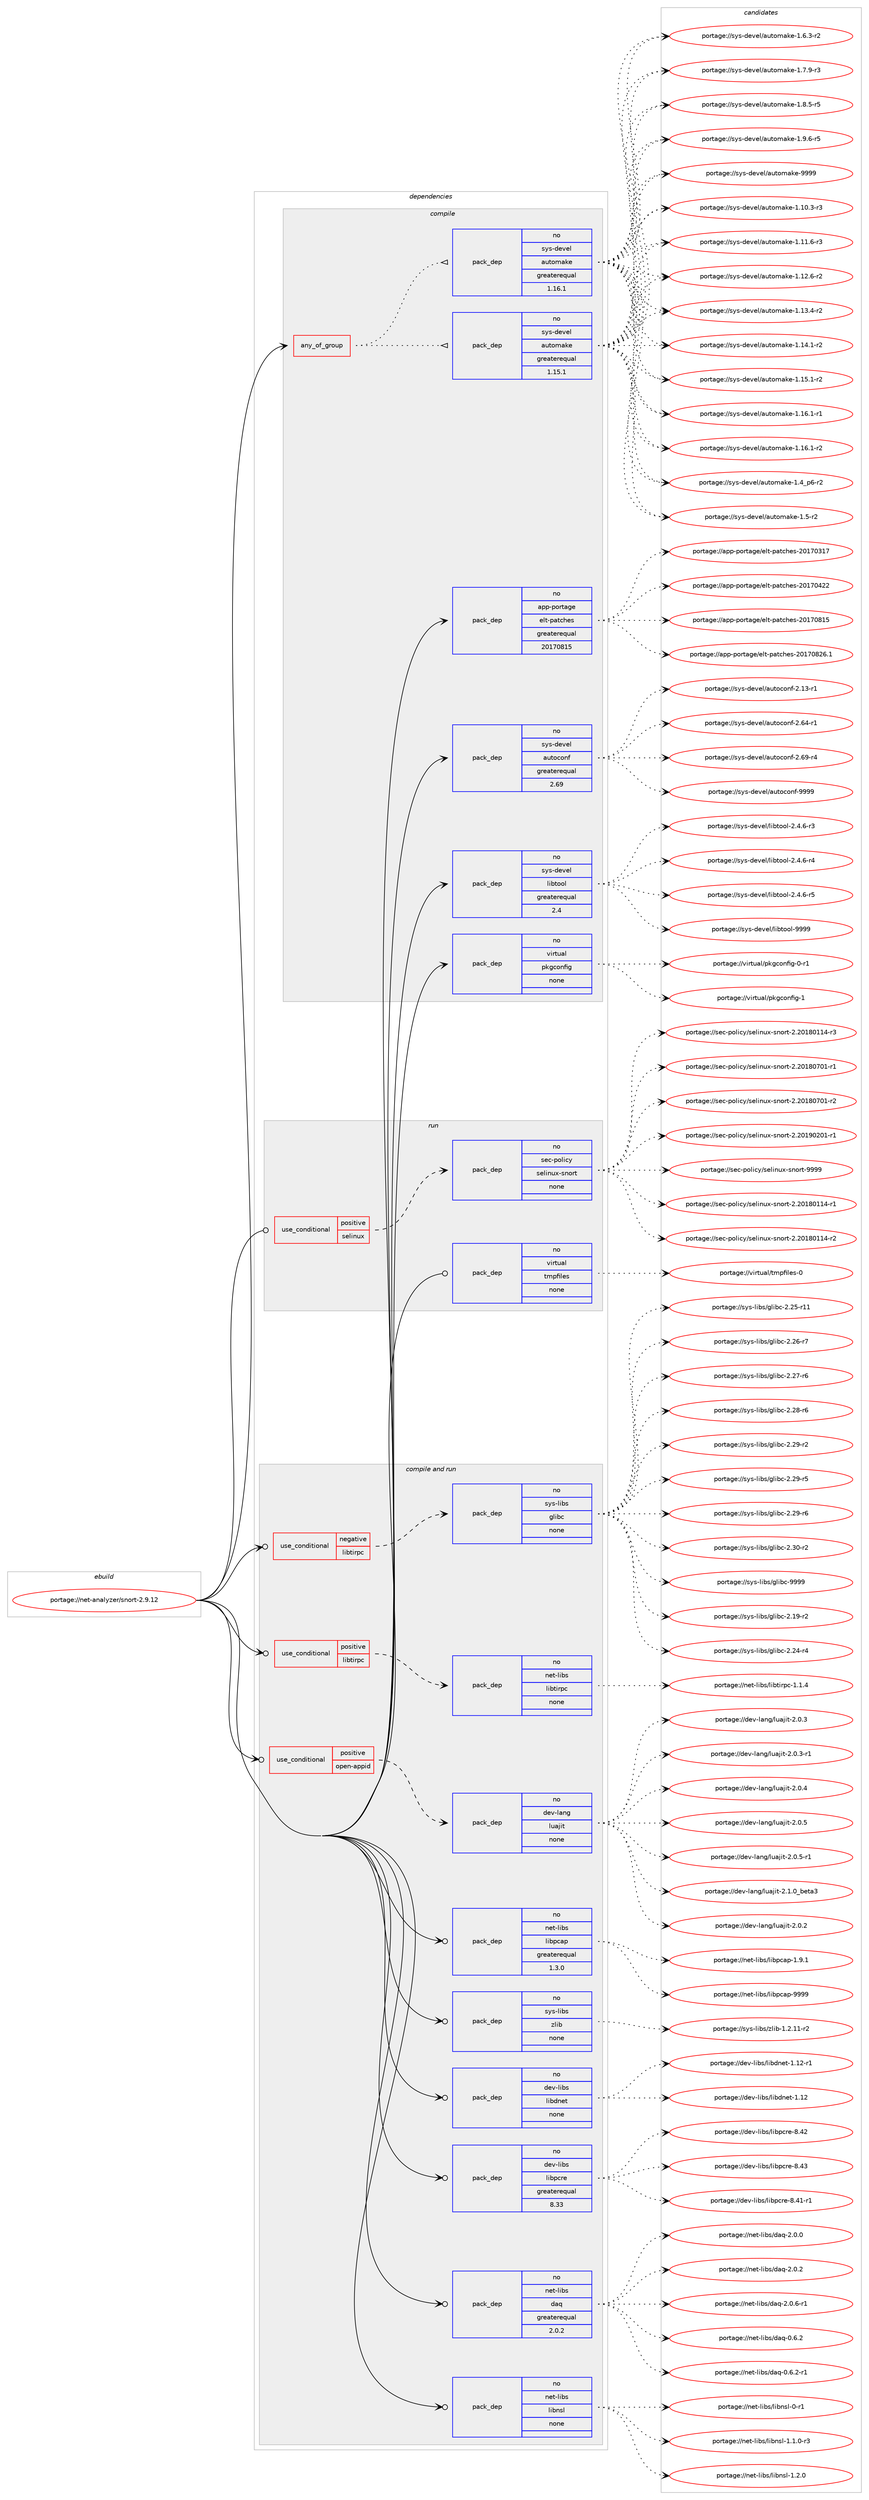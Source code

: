 digraph prolog {

# *************
# Graph options
# *************

newrank=true;
concentrate=true;
compound=true;
graph [rankdir=LR,fontname=Helvetica,fontsize=10,ranksep=1.5];#, ranksep=2.5, nodesep=0.2];
edge  [arrowhead=vee];
node  [fontname=Helvetica,fontsize=10];

# **********
# The ebuild
# **********

subgraph cluster_leftcol {
color=gray;
rank=same;
label=<<i>ebuild</i>>;
id [label="portage://net-analyzer/snort-2.9.12", color=red, width=4, href="../net-analyzer/snort-2.9.12.svg"];
}

# ****************
# The dependencies
# ****************

subgraph cluster_midcol {
color=gray;
label=<<i>dependencies</i>>;
subgraph cluster_compile {
fillcolor="#eeeeee";
style=filled;
label=<<i>compile</i>>;
subgraph any5606 {
dependency348849 [label=<<TABLE BORDER="0" CELLBORDER="1" CELLSPACING="0" CELLPADDING="4"><TR><TD CELLPADDING="10">any_of_group</TD></TR></TABLE>>, shape=none, color=red];subgraph pack256156 {
dependency348850 [label=<<TABLE BORDER="0" CELLBORDER="1" CELLSPACING="0" CELLPADDING="4" WIDTH="220"><TR><TD ROWSPAN="6" CELLPADDING="30">pack_dep</TD></TR><TR><TD WIDTH="110">no</TD></TR><TR><TD>sys-devel</TD></TR><TR><TD>automake</TD></TR><TR><TD>greaterequal</TD></TR><TR><TD>1.16.1</TD></TR></TABLE>>, shape=none, color=blue];
}
dependency348849:e -> dependency348850:w [weight=20,style="dotted",arrowhead="oinv"];
subgraph pack256157 {
dependency348851 [label=<<TABLE BORDER="0" CELLBORDER="1" CELLSPACING="0" CELLPADDING="4" WIDTH="220"><TR><TD ROWSPAN="6" CELLPADDING="30">pack_dep</TD></TR><TR><TD WIDTH="110">no</TD></TR><TR><TD>sys-devel</TD></TR><TR><TD>automake</TD></TR><TR><TD>greaterequal</TD></TR><TR><TD>1.15.1</TD></TR></TABLE>>, shape=none, color=blue];
}
dependency348849:e -> dependency348851:w [weight=20,style="dotted",arrowhead="oinv"];
}
id:e -> dependency348849:w [weight=20,style="solid",arrowhead="vee"];
subgraph pack256158 {
dependency348852 [label=<<TABLE BORDER="0" CELLBORDER="1" CELLSPACING="0" CELLPADDING="4" WIDTH="220"><TR><TD ROWSPAN="6" CELLPADDING="30">pack_dep</TD></TR><TR><TD WIDTH="110">no</TD></TR><TR><TD>app-portage</TD></TR><TR><TD>elt-patches</TD></TR><TR><TD>greaterequal</TD></TR><TR><TD>20170815</TD></TR></TABLE>>, shape=none, color=blue];
}
id:e -> dependency348852:w [weight=20,style="solid",arrowhead="vee"];
subgraph pack256159 {
dependency348853 [label=<<TABLE BORDER="0" CELLBORDER="1" CELLSPACING="0" CELLPADDING="4" WIDTH="220"><TR><TD ROWSPAN="6" CELLPADDING="30">pack_dep</TD></TR><TR><TD WIDTH="110">no</TD></TR><TR><TD>sys-devel</TD></TR><TR><TD>autoconf</TD></TR><TR><TD>greaterequal</TD></TR><TR><TD>2.69</TD></TR></TABLE>>, shape=none, color=blue];
}
id:e -> dependency348853:w [weight=20,style="solid",arrowhead="vee"];
subgraph pack256160 {
dependency348854 [label=<<TABLE BORDER="0" CELLBORDER="1" CELLSPACING="0" CELLPADDING="4" WIDTH="220"><TR><TD ROWSPAN="6" CELLPADDING="30">pack_dep</TD></TR><TR><TD WIDTH="110">no</TD></TR><TR><TD>sys-devel</TD></TR><TR><TD>libtool</TD></TR><TR><TD>greaterequal</TD></TR><TR><TD>2.4</TD></TR></TABLE>>, shape=none, color=blue];
}
id:e -> dependency348854:w [weight=20,style="solid",arrowhead="vee"];
subgraph pack256161 {
dependency348855 [label=<<TABLE BORDER="0" CELLBORDER="1" CELLSPACING="0" CELLPADDING="4" WIDTH="220"><TR><TD ROWSPAN="6" CELLPADDING="30">pack_dep</TD></TR><TR><TD WIDTH="110">no</TD></TR><TR><TD>virtual</TD></TR><TR><TD>pkgconfig</TD></TR><TR><TD>none</TD></TR><TR><TD></TD></TR></TABLE>>, shape=none, color=blue];
}
id:e -> dependency348855:w [weight=20,style="solid",arrowhead="vee"];
}
subgraph cluster_compileandrun {
fillcolor="#eeeeee";
style=filled;
label=<<i>compile and run</i>>;
subgraph cond86942 {
dependency348856 [label=<<TABLE BORDER="0" CELLBORDER="1" CELLSPACING="0" CELLPADDING="4"><TR><TD ROWSPAN="3" CELLPADDING="10">use_conditional</TD></TR><TR><TD>negative</TD></TR><TR><TD>libtirpc</TD></TR></TABLE>>, shape=none, color=red];
subgraph pack256162 {
dependency348857 [label=<<TABLE BORDER="0" CELLBORDER="1" CELLSPACING="0" CELLPADDING="4" WIDTH="220"><TR><TD ROWSPAN="6" CELLPADDING="30">pack_dep</TD></TR><TR><TD WIDTH="110">no</TD></TR><TR><TD>sys-libs</TD></TR><TR><TD>glibc</TD></TR><TR><TD>none</TD></TR><TR><TD></TD></TR></TABLE>>, shape=none, color=blue];
}
dependency348856:e -> dependency348857:w [weight=20,style="dashed",arrowhead="vee"];
}
id:e -> dependency348856:w [weight=20,style="solid",arrowhead="odotvee"];
subgraph cond86943 {
dependency348858 [label=<<TABLE BORDER="0" CELLBORDER="1" CELLSPACING="0" CELLPADDING="4"><TR><TD ROWSPAN="3" CELLPADDING="10">use_conditional</TD></TR><TR><TD>positive</TD></TR><TR><TD>libtirpc</TD></TR></TABLE>>, shape=none, color=red];
subgraph pack256163 {
dependency348859 [label=<<TABLE BORDER="0" CELLBORDER="1" CELLSPACING="0" CELLPADDING="4" WIDTH="220"><TR><TD ROWSPAN="6" CELLPADDING="30">pack_dep</TD></TR><TR><TD WIDTH="110">no</TD></TR><TR><TD>net-libs</TD></TR><TR><TD>libtirpc</TD></TR><TR><TD>none</TD></TR><TR><TD></TD></TR></TABLE>>, shape=none, color=blue];
}
dependency348858:e -> dependency348859:w [weight=20,style="dashed",arrowhead="vee"];
}
id:e -> dependency348858:w [weight=20,style="solid",arrowhead="odotvee"];
subgraph cond86944 {
dependency348860 [label=<<TABLE BORDER="0" CELLBORDER="1" CELLSPACING="0" CELLPADDING="4"><TR><TD ROWSPAN="3" CELLPADDING="10">use_conditional</TD></TR><TR><TD>positive</TD></TR><TR><TD>open-appid</TD></TR></TABLE>>, shape=none, color=red];
subgraph pack256164 {
dependency348861 [label=<<TABLE BORDER="0" CELLBORDER="1" CELLSPACING="0" CELLPADDING="4" WIDTH="220"><TR><TD ROWSPAN="6" CELLPADDING="30">pack_dep</TD></TR><TR><TD WIDTH="110">no</TD></TR><TR><TD>dev-lang</TD></TR><TR><TD>luajit</TD></TR><TR><TD>none</TD></TR><TR><TD></TD></TR></TABLE>>, shape=none, color=blue];
}
dependency348860:e -> dependency348861:w [weight=20,style="dashed",arrowhead="vee"];
}
id:e -> dependency348860:w [weight=20,style="solid",arrowhead="odotvee"];
subgraph pack256165 {
dependency348862 [label=<<TABLE BORDER="0" CELLBORDER="1" CELLSPACING="0" CELLPADDING="4" WIDTH="220"><TR><TD ROWSPAN="6" CELLPADDING="30">pack_dep</TD></TR><TR><TD WIDTH="110">no</TD></TR><TR><TD>dev-libs</TD></TR><TR><TD>libdnet</TD></TR><TR><TD>none</TD></TR><TR><TD></TD></TR></TABLE>>, shape=none, color=blue];
}
id:e -> dependency348862:w [weight=20,style="solid",arrowhead="odotvee"];
subgraph pack256166 {
dependency348863 [label=<<TABLE BORDER="0" CELLBORDER="1" CELLSPACING="0" CELLPADDING="4" WIDTH="220"><TR><TD ROWSPAN="6" CELLPADDING="30">pack_dep</TD></TR><TR><TD WIDTH="110">no</TD></TR><TR><TD>dev-libs</TD></TR><TR><TD>libpcre</TD></TR><TR><TD>greaterequal</TD></TR><TR><TD>8.33</TD></TR></TABLE>>, shape=none, color=blue];
}
id:e -> dependency348863:w [weight=20,style="solid",arrowhead="odotvee"];
subgraph pack256167 {
dependency348864 [label=<<TABLE BORDER="0" CELLBORDER="1" CELLSPACING="0" CELLPADDING="4" WIDTH="220"><TR><TD ROWSPAN="6" CELLPADDING="30">pack_dep</TD></TR><TR><TD WIDTH="110">no</TD></TR><TR><TD>net-libs</TD></TR><TR><TD>daq</TD></TR><TR><TD>greaterequal</TD></TR><TR><TD>2.0.2</TD></TR></TABLE>>, shape=none, color=blue];
}
id:e -> dependency348864:w [weight=20,style="solid",arrowhead="odotvee"];
subgraph pack256168 {
dependency348865 [label=<<TABLE BORDER="0" CELLBORDER="1" CELLSPACING="0" CELLPADDING="4" WIDTH="220"><TR><TD ROWSPAN="6" CELLPADDING="30">pack_dep</TD></TR><TR><TD WIDTH="110">no</TD></TR><TR><TD>net-libs</TD></TR><TR><TD>libnsl</TD></TR><TR><TD>none</TD></TR><TR><TD></TD></TR></TABLE>>, shape=none, color=blue];
}
id:e -> dependency348865:w [weight=20,style="solid",arrowhead="odotvee"];
subgraph pack256169 {
dependency348866 [label=<<TABLE BORDER="0" CELLBORDER="1" CELLSPACING="0" CELLPADDING="4" WIDTH="220"><TR><TD ROWSPAN="6" CELLPADDING="30">pack_dep</TD></TR><TR><TD WIDTH="110">no</TD></TR><TR><TD>net-libs</TD></TR><TR><TD>libpcap</TD></TR><TR><TD>greaterequal</TD></TR><TR><TD>1.3.0</TD></TR></TABLE>>, shape=none, color=blue];
}
id:e -> dependency348866:w [weight=20,style="solid",arrowhead="odotvee"];
subgraph pack256170 {
dependency348867 [label=<<TABLE BORDER="0" CELLBORDER="1" CELLSPACING="0" CELLPADDING="4" WIDTH="220"><TR><TD ROWSPAN="6" CELLPADDING="30">pack_dep</TD></TR><TR><TD WIDTH="110">no</TD></TR><TR><TD>sys-libs</TD></TR><TR><TD>zlib</TD></TR><TR><TD>none</TD></TR><TR><TD></TD></TR></TABLE>>, shape=none, color=blue];
}
id:e -> dependency348867:w [weight=20,style="solid",arrowhead="odotvee"];
}
subgraph cluster_run {
fillcolor="#eeeeee";
style=filled;
label=<<i>run</i>>;
subgraph cond86945 {
dependency348868 [label=<<TABLE BORDER="0" CELLBORDER="1" CELLSPACING="0" CELLPADDING="4"><TR><TD ROWSPAN="3" CELLPADDING="10">use_conditional</TD></TR><TR><TD>positive</TD></TR><TR><TD>selinux</TD></TR></TABLE>>, shape=none, color=red];
subgraph pack256171 {
dependency348869 [label=<<TABLE BORDER="0" CELLBORDER="1" CELLSPACING="0" CELLPADDING="4" WIDTH="220"><TR><TD ROWSPAN="6" CELLPADDING="30">pack_dep</TD></TR><TR><TD WIDTH="110">no</TD></TR><TR><TD>sec-policy</TD></TR><TR><TD>selinux-snort</TD></TR><TR><TD>none</TD></TR><TR><TD></TD></TR></TABLE>>, shape=none, color=blue];
}
dependency348868:e -> dependency348869:w [weight=20,style="dashed",arrowhead="vee"];
}
id:e -> dependency348868:w [weight=20,style="solid",arrowhead="odot"];
subgraph pack256172 {
dependency348870 [label=<<TABLE BORDER="0" CELLBORDER="1" CELLSPACING="0" CELLPADDING="4" WIDTH="220"><TR><TD ROWSPAN="6" CELLPADDING="30">pack_dep</TD></TR><TR><TD WIDTH="110">no</TD></TR><TR><TD>virtual</TD></TR><TR><TD>tmpfiles</TD></TR><TR><TD>none</TD></TR><TR><TD></TD></TR></TABLE>>, shape=none, color=blue];
}
id:e -> dependency348870:w [weight=20,style="solid",arrowhead="odot"];
}
}

# **************
# The candidates
# **************

subgraph cluster_choices {
rank=same;
color=gray;
label=<<i>candidates</i>>;

subgraph choice256156 {
color=black;
nodesep=1;
choiceportage11512111545100101118101108479711711611110997107101454946494846514511451 [label="portage://sys-devel/automake-1.10.3-r3", color=red, width=4,href="../sys-devel/automake-1.10.3-r3.svg"];
choiceportage11512111545100101118101108479711711611110997107101454946494946544511451 [label="portage://sys-devel/automake-1.11.6-r3", color=red, width=4,href="../sys-devel/automake-1.11.6-r3.svg"];
choiceportage11512111545100101118101108479711711611110997107101454946495046544511450 [label="portage://sys-devel/automake-1.12.6-r2", color=red, width=4,href="../sys-devel/automake-1.12.6-r2.svg"];
choiceportage11512111545100101118101108479711711611110997107101454946495146524511450 [label="portage://sys-devel/automake-1.13.4-r2", color=red, width=4,href="../sys-devel/automake-1.13.4-r2.svg"];
choiceportage11512111545100101118101108479711711611110997107101454946495246494511450 [label="portage://sys-devel/automake-1.14.1-r2", color=red, width=4,href="../sys-devel/automake-1.14.1-r2.svg"];
choiceportage11512111545100101118101108479711711611110997107101454946495346494511450 [label="portage://sys-devel/automake-1.15.1-r2", color=red, width=4,href="../sys-devel/automake-1.15.1-r2.svg"];
choiceportage11512111545100101118101108479711711611110997107101454946495446494511449 [label="portage://sys-devel/automake-1.16.1-r1", color=red, width=4,href="../sys-devel/automake-1.16.1-r1.svg"];
choiceportage11512111545100101118101108479711711611110997107101454946495446494511450 [label="portage://sys-devel/automake-1.16.1-r2", color=red, width=4,href="../sys-devel/automake-1.16.1-r2.svg"];
choiceportage115121115451001011181011084797117116111109971071014549465295112544511450 [label="portage://sys-devel/automake-1.4_p6-r2", color=red, width=4,href="../sys-devel/automake-1.4_p6-r2.svg"];
choiceportage11512111545100101118101108479711711611110997107101454946534511450 [label="portage://sys-devel/automake-1.5-r2", color=red, width=4,href="../sys-devel/automake-1.5-r2.svg"];
choiceportage115121115451001011181011084797117116111109971071014549465446514511450 [label="portage://sys-devel/automake-1.6.3-r2", color=red, width=4,href="../sys-devel/automake-1.6.3-r2.svg"];
choiceportage115121115451001011181011084797117116111109971071014549465546574511451 [label="portage://sys-devel/automake-1.7.9-r3", color=red, width=4,href="../sys-devel/automake-1.7.9-r3.svg"];
choiceportage115121115451001011181011084797117116111109971071014549465646534511453 [label="portage://sys-devel/automake-1.8.5-r5", color=red, width=4,href="../sys-devel/automake-1.8.5-r5.svg"];
choiceportage115121115451001011181011084797117116111109971071014549465746544511453 [label="portage://sys-devel/automake-1.9.6-r5", color=red, width=4,href="../sys-devel/automake-1.9.6-r5.svg"];
choiceportage115121115451001011181011084797117116111109971071014557575757 [label="portage://sys-devel/automake-9999", color=red, width=4,href="../sys-devel/automake-9999.svg"];
dependency348850:e -> choiceportage11512111545100101118101108479711711611110997107101454946494846514511451:w [style=dotted,weight="100"];
dependency348850:e -> choiceportage11512111545100101118101108479711711611110997107101454946494946544511451:w [style=dotted,weight="100"];
dependency348850:e -> choiceportage11512111545100101118101108479711711611110997107101454946495046544511450:w [style=dotted,weight="100"];
dependency348850:e -> choiceportage11512111545100101118101108479711711611110997107101454946495146524511450:w [style=dotted,weight="100"];
dependency348850:e -> choiceportage11512111545100101118101108479711711611110997107101454946495246494511450:w [style=dotted,weight="100"];
dependency348850:e -> choiceportage11512111545100101118101108479711711611110997107101454946495346494511450:w [style=dotted,weight="100"];
dependency348850:e -> choiceportage11512111545100101118101108479711711611110997107101454946495446494511449:w [style=dotted,weight="100"];
dependency348850:e -> choiceportage11512111545100101118101108479711711611110997107101454946495446494511450:w [style=dotted,weight="100"];
dependency348850:e -> choiceportage115121115451001011181011084797117116111109971071014549465295112544511450:w [style=dotted,weight="100"];
dependency348850:e -> choiceportage11512111545100101118101108479711711611110997107101454946534511450:w [style=dotted,weight="100"];
dependency348850:e -> choiceportage115121115451001011181011084797117116111109971071014549465446514511450:w [style=dotted,weight="100"];
dependency348850:e -> choiceportage115121115451001011181011084797117116111109971071014549465546574511451:w [style=dotted,weight="100"];
dependency348850:e -> choiceportage115121115451001011181011084797117116111109971071014549465646534511453:w [style=dotted,weight="100"];
dependency348850:e -> choiceportage115121115451001011181011084797117116111109971071014549465746544511453:w [style=dotted,weight="100"];
dependency348850:e -> choiceportage115121115451001011181011084797117116111109971071014557575757:w [style=dotted,weight="100"];
}
subgraph choice256157 {
color=black;
nodesep=1;
choiceportage11512111545100101118101108479711711611110997107101454946494846514511451 [label="portage://sys-devel/automake-1.10.3-r3", color=red, width=4,href="../sys-devel/automake-1.10.3-r3.svg"];
choiceportage11512111545100101118101108479711711611110997107101454946494946544511451 [label="portage://sys-devel/automake-1.11.6-r3", color=red, width=4,href="../sys-devel/automake-1.11.6-r3.svg"];
choiceportage11512111545100101118101108479711711611110997107101454946495046544511450 [label="portage://sys-devel/automake-1.12.6-r2", color=red, width=4,href="../sys-devel/automake-1.12.6-r2.svg"];
choiceportage11512111545100101118101108479711711611110997107101454946495146524511450 [label="portage://sys-devel/automake-1.13.4-r2", color=red, width=4,href="../sys-devel/automake-1.13.4-r2.svg"];
choiceportage11512111545100101118101108479711711611110997107101454946495246494511450 [label="portage://sys-devel/automake-1.14.1-r2", color=red, width=4,href="../sys-devel/automake-1.14.1-r2.svg"];
choiceportage11512111545100101118101108479711711611110997107101454946495346494511450 [label="portage://sys-devel/automake-1.15.1-r2", color=red, width=4,href="../sys-devel/automake-1.15.1-r2.svg"];
choiceportage11512111545100101118101108479711711611110997107101454946495446494511449 [label="portage://sys-devel/automake-1.16.1-r1", color=red, width=4,href="../sys-devel/automake-1.16.1-r1.svg"];
choiceportage11512111545100101118101108479711711611110997107101454946495446494511450 [label="portage://sys-devel/automake-1.16.1-r2", color=red, width=4,href="../sys-devel/automake-1.16.1-r2.svg"];
choiceportage115121115451001011181011084797117116111109971071014549465295112544511450 [label="portage://sys-devel/automake-1.4_p6-r2", color=red, width=4,href="../sys-devel/automake-1.4_p6-r2.svg"];
choiceportage11512111545100101118101108479711711611110997107101454946534511450 [label="portage://sys-devel/automake-1.5-r2", color=red, width=4,href="../sys-devel/automake-1.5-r2.svg"];
choiceportage115121115451001011181011084797117116111109971071014549465446514511450 [label="portage://sys-devel/automake-1.6.3-r2", color=red, width=4,href="../sys-devel/automake-1.6.3-r2.svg"];
choiceportage115121115451001011181011084797117116111109971071014549465546574511451 [label="portage://sys-devel/automake-1.7.9-r3", color=red, width=4,href="../sys-devel/automake-1.7.9-r3.svg"];
choiceportage115121115451001011181011084797117116111109971071014549465646534511453 [label="portage://sys-devel/automake-1.8.5-r5", color=red, width=4,href="../sys-devel/automake-1.8.5-r5.svg"];
choiceportage115121115451001011181011084797117116111109971071014549465746544511453 [label="portage://sys-devel/automake-1.9.6-r5", color=red, width=4,href="../sys-devel/automake-1.9.6-r5.svg"];
choiceportage115121115451001011181011084797117116111109971071014557575757 [label="portage://sys-devel/automake-9999", color=red, width=4,href="../sys-devel/automake-9999.svg"];
dependency348851:e -> choiceportage11512111545100101118101108479711711611110997107101454946494846514511451:w [style=dotted,weight="100"];
dependency348851:e -> choiceportage11512111545100101118101108479711711611110997107101454946494946544511451:w [style=dotted,weight="100"];
dependency348851:e -> choiceportage11512111545100101118101108479711711611110997107101454946495046544511450:w [style=dotted,weight="100"];
dependency348851:e -> choiceportage11512111545100101118101108479711711611110997107101454946495146524511450:w [style=dotted,weight="100"];
dependency348851:e -> choiceportage11512111545100101118101108479711711611110997107101454946495246494511450:w [style=dotted,weight="100"];
dependency348851:e -> choiceportage11512111545100101118101108479711711611110997107101454946495346494511450:w [style=dotted,weight="100"];
dependency348851:e -> choiceportage11512111545100101118101108479711711611110997107101454946495446494511449:w [style=dotted,weight="100"];
dependency348851:e -> choiceportage11512111545100101118101108479711711611110997107101454946495446494511450:w [style=dotted,weight="100"];
dependency348851:e -> choiceportage115121115451001011181011084797117116111109971071014549465295112544511450:w [style=dotted,weight="100"];
dependency348851:e -> choiceportage11512111545100101118101108479711711611110997107101454946534511450:w [style=dotted,weight="100"];
dependency348851:e -> choiceportage115121115451001011181011084797117116111109971071014549465446514511450:w [style=dotted,weight="100"];
dependency348851:e -> choiceportage115121115451001011181011084797117116111109971071014549465546574511451:w [style=dotted,weight="100"];
dependency348851:e -> choiceportage115121115451001011181011084797117116111109971071014549465646534511453:w [style=dotted,weight="100"];
dependency348851:e -> choiceportage115121115451001011181011084797117116111109971071014549465746544511453:w [style=dotted,weight="100"];
dependency348851:e -> choiceportage115121115451001011181011084797117116111109971071014557575757:w [style=dotted,weight="100"];
}
subgraph choice256158 {
color=black;
nodesep=1;
choiceportage97112112451121111141169710310147101108116451129711699104101115455048495548514955 [label="portage://app-portage/elt-patches-20170317", color=red, width=4,href="../app-portage/elt-patches-20170317.svg"];
choiceportage97112112451121111141169710310147101108116451129711699104101115455048495548525050 [label="portage://app-portage/elt-patches-20170422", color=red, width=4,href="../app-portage/elt-patches-20170422.svg"];
choiceportage97112112451121111141169710310147101108116451129711699104101115455048495548564953 [label="portage://app-portage/elt-patches-20170815", color=red, width=4,href="../app-portage/elt-patches-20170815.svg"];
choiceportage971121124511211111411697103101471011081164511297116991041011154550484955485650544649 [label="portage://app-portage/elt-patches-20170826.1", color=red, width=4,href="../app-portage/elt-patches-20170826.1.svg"];
dependency348852:e -> choiceportage97112112451121111141169710310147101108116451129711699104101115455048495548514955:w [style=dotted,weight="100"];
dependency348852:e -> choiceportage97112112451121111141169710310147101108116451129711699104101115455048495548525050:w [style=dotted,weight="100"];
dependency348852:e -> choiceportage97112112451121111141169710310147101108116451129711699104101115455048495548564953:w [style=dotted,weight="100"];
dependency348852:e -> choiceportage971121124511211111411697103101471011081164511297116991041011154550484955485650544649:w [style=dotted,weight="100"];
}
subgraph choice256159 {
color=black;
nodesep=1;
choiceportage1151211154510010111810110847971171161119911111010245504649514511449 [label="portage://sys-devel/autoconf-2.13-r1", color=red, width=4,href="../sys-devel/autoconf-2.13-r1.svg"];
choiceportage1151211154510010111810110847971171161119911111010245504654524511449 [label="portage://sys-devel/autoconf-2.64-r1", color=red, width=4,href="../sys-devel/autoconf-2.64-r1.svg"];
choiceportage1151211154510010111810110847971171161119911111010245504654574511452 [label="portage://sys-devel/autoconf-2.69-r4", color=red, width=4,href="../sys-devel/autoconf-2.69-r4.svg"];
choiceportage115121115451001011181011084797117116111991111101024557575757 [label="portage://sys-devel/autoconf-9999", color=red, width=4,href="../sys-devel/autoconf-9999.svg"];
dependency348853:e -> choiceportage1151211154510010111810110847971171161119911111010245504649514511449:w [style=dotted,weight="100"];
dependency348853:e -> choiceportage1151211154510010111810110847971171161119911111010245504654524511449:w [style=dotted,weight="100"];
dependency348853:e -> choiceportage1151211154510010111810110847971171161119911111010245504654574511452:w [style=dotted,weight="100"];
dependency348853:e -> choiceportage115121115451001011181011084797117116111991111101024557575757:w [style=dotted,weight="100"];
}
subgraph choice256160 {
color=black;
nodesep=1;
choiceportage1151211154510010111810110847108105981161111111084550465246544511451 [label="portage://sys-devel/libtool-2.4.6-r3", color=red, width=4,href="../sys-devel/libtool-2.4.6-r3.svg"];
choiceportage1151211154510010111810110847108105981161111111084550465246544511452 [label="portage://sys-devel/libtool-2.4.6-r4", color=red, width=4,href="../sys-devel/libtool-2.4.6-r4.svg"];
choiceportage1151211154510010111810110847108105981161111111084550465246544511453 [label="portage://sys-devel/libtool-2.4.6-r5", color=red, width=4,href="../sys-devel/libtool-2.4.6-r5.svg"];
choiceportage1151211154510010111810110847108105981161111111084557575757 [label="portage://sys-devel/libtool-9999", color=red, width=4,href="../sys-devel/libtool-9999.svg"];
dependency348854:e -> choiceportage1151211154510010111810110847108105981161111111084550465246544511451:w [style=dotted,weight="100"];
dependency348854:e -> choiceportage1151211154510010111810110847108105981161111111084550465246544511452:w [style=dotted,weight="100"];
dependency348854:e -> choiceportage1151211154510010111810110847108105981161111111084550465246544511453:w [style=dotted,weight="100"];
dependency348854:e -> choiceportage1151211154510010111810110847108105981161111111084557575757:w [style=dotted,weight="100"];
}
subgraph choice256161 {
color=black;
nodesep=1;
choiceportage11810511411611797108471121071039911111010210510345484511449 [label="portage://virtual/pkgconfig-0-r1", color=red, width=4,href="../virtual/pkgconfig-0-r1.svg"];
choiceportage1181051141161179710847112107103991111101021051034549 [label="portage://virtual/pkgconfig-1", color=red, width=4,href="../virtual/pkgconfig-1.svg"];
dependency348855:e -> choiceportage11810511411611797108471121071039911111010210510345484511449:w [style=dotted,weight="100"];
dependency348855:e -> choiceportage1181051141161179710847112107103991111101021051034549:w [style=dotted,weight="100"];
}
subgraph choice256162 {
color=black;
nodesep=1;
choiceportage115121115451081059811547103108105989945504649574511450 [label="portage://sys-libs/glibc-2.19-r2", color=red, width=4,href="../sys-libs/glibc-2.19-r2.svg"];
choiceportage115121115451081059811547103108105989945504650524511452 [label="portage://sys-libs/glibc-2.24-r4", color=red, width=4,href="../sys-libs/glibc-2.24-r4.svg"];
choiceportage11512111545108105981154710310810598994550465053451144949 [label="portage://sys-libs/glibc-2.25-r11", color=red, width=4,href="../sys-libs/glibc-2.25-r11.svg"];
choiceportage115121115451081059811547103108105989945504650544511455 [label="portage://sys-libs/glibc-2.26-r7", color=red, width=4,href="../sys-libs/glibc-2.26-r7.svg"];
choiceportage115121115451081059811547103108105989945504650554511454 [label="portage://sys-libs/glibc-2.27-r6", color=red, width=4,href="../sys-libs/glibc-2.27-r6.svg"];
choiceportage115121115451081059811547103108105989945504650564511454 [label="portage://sys-libs/glibc-2.28-r6", color=red, width=4,href="../sys-libs/glibc-2.28-r6.svg"];
choiceportage115121115451081059811547103108105989945504650574511450 [label="portage://sys-libs/glibc-2.29-r2", color=red, width=4,href="../sys-libs/glibc-2.29-r2.svg"];
choiceportage115121115451081059811547103108105989945504650574511453 [label="portage://sys-libs/glibc-2.29-r5", color=red, width=4,href="../sys-libs/glibc-2.29-r5.svg"];
choiceportage115121115451081059811547103108105989945504650574511454 [label="portage://sys-libs/glibc-2.29-r6", color=red, width=4,href="../sys-libs/glibc-2.29-r6.svg"];
choiceportage115121115451081059811547103108105989945504651484511450 [label="portage://sys-libs/glibc-2.30-r2", color=red, width=4,href="../sys-libs/glibc-2.30-r2.svg"];
choiceportage11512111545108105981154710310810598994557575757 [label="portage://sys-libs/glibc-9999", color=red, width=4,href="../sys-libs/glibc-9999.svg"];
dependency348857:e -> choiceportage115121115451081059811547103108105989945504649574511450:w [style=dotted,weight="100"];
dependency348857:e -> choiceportage115121115451081059811547103108105989945504650524511452:w [style=dotted,weight="100"];
dependency348857:e -> choiceportage11512111545108105981154710310810598994550465053451144949:w [style=dotted,weight="100"];
dependency348857:e -> choiceportage115121115451081059811547103108105989945504650544511455:w [style=dotted,weight="100"];
dependency348857:e -> choiceportage115121115451081059811547103108105989945504650554511454:w [style=dotted,weight="100"];
dependency348857:e -> choiceportage115121115451081059811547103108105989945504650564511454:w [style=dotted,weight="100"];
dependency348857:e -> choiceportage115121115451081059811547103108105989945504650574511450:w [style=dotted,weight="100"];
dependency348857:e -> choiceportage115121115451081059811547103108105989945504650574511453:w [style=dotted,weight="100"];
dependency348857:e -> choiceportage115121115451081059811547103108105989945504650574511454:w [style=dotted,weight="100"];
dependency348857:e -> choiceportage115121115451081059811547103108105989945504651484511450:w [style=dotted,weight="100"];
dependency348857:e -> choiceportage11512111545108105981154710310810598994557575757:w [style=dotted,weight="100"];
}
subgraph choice256163 {
color=black;
nodesep=1;
choiceportage1101011164510810598115471081059811610511411299454946494652 [label="portage://net-libs/libtirpc-1.1.4", color=red, width=4,href="../net-libs/libtirpc-1.1.4.svg"];
dependency348859:e -> choiceportage1101011164510810598115471081059811610511411299454946494652:w [style=dotted,weight="100"];
}
subgraph choice256164 {
color=black;
nodesep=1;
choiceportage10010111845108971101034710811797106105116455046484650 [label="portage://dev-lang/luajit-2.0.2", color=red, width=4,href="../dev-lang/luajit-2.0.2.svg"];
choiceportage10010111845108971101034710811797106105116455046484651 [label="portage://dev-lang/luajit-2.0.3", color=red, width=4,href="../dev-lang/luajit-2.0.3.svg"];
choiceportage100101118451089711010347108117971061051164550464846514511449 [label="portage://dev-lang/luajit-2.0.3-r1", color=red, width=4,href="../dev-lang/luajit-2.0.3-r1.svg"];
choiceportage10010111845108971101034710811797106105116455046484652 [label="portage://dev-lang/luajit-2.0.4", color=red, width=4,href="../dev-lang/luajit-2.0.4.svg"];
choiceportage10010111845108971101034710811797106105116455046484653 [label="portage://dev-lang/luajit-2.0.5", color=red, width=4,href="../dev-lang/luajit-2.0.5.svg"];
choiceportage100101118451089711010347108117971061051164550464846534511449 [label="portage://dev-lang/luajit-2.0.5-r1", color=red, width=4,href="../dev-lang/luajit-2.0.5-r1.svg"];
choiceportage1001011184510897110103471081179710610511645504649464895981011169751 [label="portage://dev-lang/luajit-2.1.0_beta3", color=red, width=4,href="../dev-lang/luajit-2.1.0_beta3.svg"];
dependency348861:e -> choiceportage10010111845108971101034710811797106105116455046484650:w [style=dotted,weight="100"];
dependency348861:e -> choiceportage10010111845108971101034710811797106105116455046484651:w [style=dotted,weight="100"];
dependency348861:e -> choiceportage100101118451089711010347108117971061051164550464846514511449:w [style=dotted,weight="100"];
dependency348861:e -> choiceportage10010111845108971101034710811797106105116455046484652:w [style=dotted,weight="100"];
dependency348861:e -> choiceportage10010111845108971101034710811797106105116455046484653:w [style=dotted,weight="100"];
dependency348861:e -> choiceportage100101118451089711010347108117971061051164550464846534511449:w [style=dotted,weight="100"];
dependency348861:e -> choiceportage1001011184510897110103471081179710610511645504649464895981011169751:w [style=dotted,weight="100"];
}
subgraph choice256165 {
color=black;
nodesep=1;
choiceportage100101118451081059811547108105981001101011164549464950 [label="portage://dev-libs/libdnet-1.12", color=red, width=4,href="../dev-libs/libdnet-1.12.svg"];
choiceportage1001011184510810598115471081059810011010111645494649504511449 [label="portage://dev-libs/libdnet-1.12-r1", color=red, width=4,href="../dev-libs/libdnet-1.12-r1.svg"];
dependency348862:e -> choiceportage100101118451081059811547108105981001101011164549464950:w [style=dotted,weight="100"];
dependency348862:e -> choiceportage1001011184510810598115471081059810011010111645494649504511449:w [style=dotted,weight="100"];
}
subgraph choice256166 {
color=black;
nodesep=1;
choiceportage100101118451081059811547108105981129911410145564652494511449 [label="portage://dev-libs/libpcre-8.41-r1", color=red, width=4,href="../dev-libs/libpcre-8.41-r1.svg"];
choiceportage10010111845108105981154710810598112991141014556465250 [label="portage://dev-libs/libpcre-8.42", color=red, width=4,href="../dev-libs/libpcre-8.42.svg"];
choiceportage10010111845108105981154710810598112991141014556465251 [label="portage://dev-libs/libpcre-8.43", color=red, width=4,href="../dev-libs/libpcre-8.43.svg"];
dependency348863:e -> choiceportage100101118451081059811547108105981129911410145564652494511449:w [style=dotted,weight="100"];
dependency348863:e -> choiceportage10010111845108105981154710810598112991141014556465250:w [style=dotted,weight="100"];
dependency348863:e -> choiceportage10010111845108105981154710810598112991141014556465251:w [style=dotted,weight="100"];
}
subgraph choice256167 {
color=black;
nodesep=1;
choiceportage11010111645108105981154710097113454846544650 [label="portage://net-libs/daq-0.6.2", color=red, width=4,href="../net-libs/daq-0.6.2.svg"];
choiceportage110101116451081059811547100971134548465446504511449 [label="portage://net-libs/daq-0.6.2-r1", color=red, width=4,href="../net-libs/daq-0.6.2-r1.svg"];
choiceportage11010111645108105981154710097113455046484648 [label="portage://net-libs/daq-2.0.0", color=red, width=4,href="../net-libs/daq-2.0.0.svg"];
choiceportage11010111645108105981154710097113455046484650 [label="portage://net-libs/daq-2.0.2", color=red, width=4,href="../net-libs/daq-2.0.2.svg"];
choiceportage110101116451081059811547100971134550464846544511449 [label="portage://net-libs/daq-2.0.6-r1", color=red, width=4,href="../net-libs/daq-2.0.6-r1.svg"];
dependency348864:e -> choiceportage11010111645108105981154710097113454846544650:w [style=dotted,weight="100"];
dependency348864:e -> choiceportage110101116451081059811547100971134548465446504511449:w [style=dotted,weight="100"];
dependency348864:e -> choiceportage11010111645108105981154710097113455046484648:w [style=dotted,weight="100"];
dependency348864:e -> choiceportage11010111645108105981154710097113455046484650:w [style=dotted,weight="100"];
dependency348864:e -> choiceportage110101116451081059811547100971134550464846544511449:w [style=dotted,weight="100"];
}
subgraph choice256168 {
color=black;
nodesep=1;
choiceportage1101011164510810598115471081059811011510845484511449 [label="portage://net-libs/libnsl-0-r1", color=red, width=4,href="../net-libs/libnsl-0-r1.svg"];
choiceportage110101116451081059811547108105981101151084549464946484511451 [label="portage://net-libs/libnsl-1.1.0-r3", color=red, width=4,href="../net-libs/libnsl-1.1.0-r3.svg"];
choiceportage11010111645108105981154710810598110115108454946504648 [label="portage://net-libs/libnsl-1.2.0", color=red, width=4,href="../net-libs/libnsl-1.2.0.svg"];
dependency348865:e -> choiceportage1101011164510810598115471081059811011510845484511449:w [style=dotted,weight="100"];
dependency348865:e -> choiceportage110101116451081059811547108105981101151084549464946484511451:w [style=dotted,weight="100"];
dependency348865:e -> choiceportage11010111645108105981154710810598110115108454946504648:w [style=dotted,weight="100"];
}
subgraph choice256169 {
color=black;
nodesep=1;
choiceportage110101116451081059811547108105981129997112454946574649 [label="portage://net-libs/libpcap-1.9.1", color=red, width=4,href="../net-libs/libpcap-1.9.1.svg"];
choiceportage1101011164510810598115471081059811299971124557575757 [label="portage://net-libs/libpcap-9999", color=red, width=4,href="../net-libs/libpcap-9999.svg"];
dependency348866:e -> choiceportage110101116451081059811547108105981129997112454946574649:w [style=dotted,weight="100"];
dependency348866:e -> choiceportage1101011164510810598115471081059811299971124557575757:w [style=dotted,weight="100"];
}
subgraph choice256170 {
color=black;
nodesep=1;
choiceportage11512111545108105981154712210810598454946504649494511450 [label="portage://sys-libs/zlib-1.2.11-r2", color=red, width=4,href="../sys-libs/zlib-1.2.11-r2.svg"];
dependency348867:e -> choiceportage11512111545108105981154712210810598454946504649494511450:w [style=dotted,weight="100"];
}
subgraph choice256171 {
color=black;
nodesep=1;
choiceportage115101994511211110810599121471151011081051101171204511511011111411645504650484956484949524511449 [label="portage://sec-policy/selinux-snort-2.20180114-r1", color=red, width=4,href="../sec-policy/selinux-snort-2.20180114-r1.svg"];
choiceportage115101994511211110810599121471151011081051101171204511511011111411645504650484956484949524511450 [label="portage://sec-policy/selinux-snort-2.20180114-r2", color=red, width=4,href="../sec-policy/selinux-snort-2.20180114-r2.svg"];
choiceportage115101994511211110810599121471151011081051101171204511511011111411645504650484956484949524511451 [label="portage://sec-policy/selinux-snort-2.20180114-r3", color=red, width=4,href="../sec-policy/selinux-snort-2.20180114-r3.svg"];
choiceportage115101994511211110810599121471151011081051101171204511511011111411645504650484956485548494511449 [label="portage://sec-policy/selinux-snort-2.20180701-r1", color=red, width=4,href="../sec-policy/selinux-snort-2.20180701-r1.svg"];
choiceportage115101994511211110810599121471151011081051101171204511511011111411645504650484956485548494511450 [label="portage://sec-policy/selinux-snort-2.20180701-r2", color=red, width=4,href="../sec-policy/selinux-snort-2.20180701-r2.svg"];
choiceportage115101994511211110810599121471151011081051101171204511511011111411645504650484957485048494511449 [label="portage://sec-policy/selinux-snort-2.20190201-r1", color=red, width=4,href="../sec-policy/selinux-snort-2.20190201-r1.svg"];
choiceportage11510199451121111081059912147115101108105110117120451151101111141164557575757 [label="portage://sec-policy/selinux-snort-9999", color=red, width=4,href="../sec-policy/selinux-snort-9999.svg"];
dependency348869:e -> choiceportage115101994511211110810599121471151011081051101171204511511011111411645504650484956484949524511449:w [style=dotted,weight="100"];
dependency348869:e -> choiceportage115101994511211110810599121471151011081051101171204511511011111411645504650484956484949524511450:w [style=dotted,weight="100"];
dependency348869:e -> choiceportage115101994511211110810599121471151011081051101171204511511011111411645504650484956484949524511451:w [style=dotted,weight="100"];
dependency348869:e -> choiceportage115101994511211110810599121471151011081051101171204511511011111411645504650484956485548494511449:w [style=dotted,weight="100"];
dependency348869:e -> choiceportage115101994511211110810599121471151011081051101171204511511011111411645504650484956485548494511450:w [style=dotted,weight="100"];
dependency348869:e -> choiceportage115101994511211110810599121471151011081051101171204511511011111411645504650484957485048494511449:w [style=dotted,weight="100"];
dependency348869:e -> choiceportage11510199451121111081059912147115101108105110117120451151101111141164557575757:w [style=dotted,weight="100"];
}
subgraph choice256172 {
color=black;
nodesep=1;
choiceportage11810511411611797108471161091121021051081011154548 [label="portage://virtual/tmpfiles-0", color=red, width=4,href="../virtual/tmpfiles-0.svg"];
dependency348870:e -> choiceportage11810511411611797108471161091121021051081011154548:w [style=dotted,weight="100"];
}
}

}

